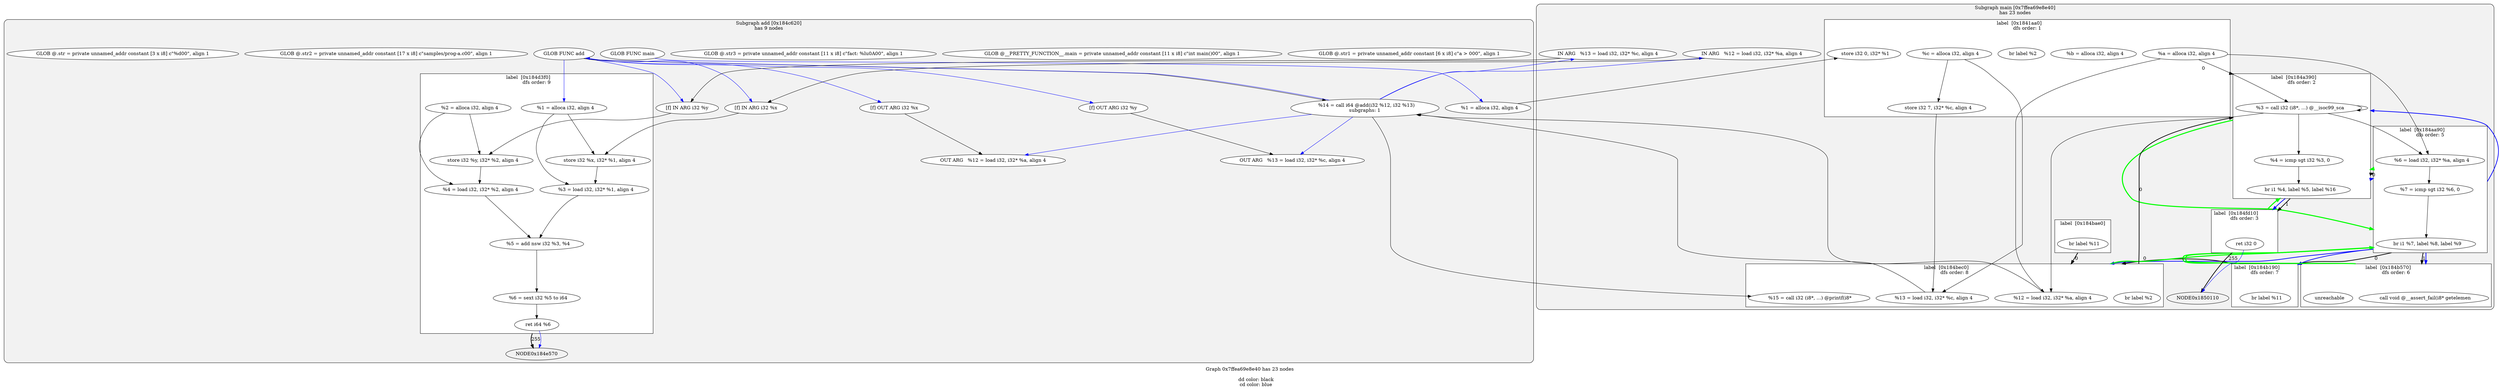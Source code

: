 digraph "DependenceGraph" {
	compound=true label="Graph 0x7ffea69e8e40 has 23 nodes\n
	dd color: black
	cd color: blue"

	/* subgraph 0x184c620 nodes */
	subgraph cluster_0x184c620 {
		style="filled, rounded" fillcolor=gray95
		label="Subgraph add [0x184c620]\nhas 9 nodes
"
		NODE0x184cdb0 [label="[f] IN ARG i32 %x" style=filled fillcolor=white]
		/* -- node 0x1845a50
		 * ------------------------------------------- */
		/* DD edges */
		NODE0x184cdb0 -> NODE0x184d960 [color="black" rank=max]
		/* CD edges */
		NODE0x184cf00 [label="[f] OUT ARG i32 %x" style=filled fillcolor=white]
		/* -- node 0x1845a50
		 * ------------------------------------------- */
		/* DD edges */
		NODE0x184cf00 -> NODE0x184f0c0 [color="black" rank=max]
		/* CD edges */
		NODE0x184d0d0 [label="[f] IN ARG i32 %y" style=filled fillcolor=white]
		/* -- node 0x1845a78
		 * ------------------------------------------- */
		/* DD edges */
		NODE0x184d0d0 -> NODE0x184db10 [color="black" rank=max]
		/* CD edges */
		NODE0x184d220 [label="[f] OUT ARG i32 %y" style=filled fillcolor=white]
		/* -- node 0x1845a78
		 * ------------------------------------------- */
		/* DD edges */
		NODE0x184d220 -> NODE0x184f560 [color="black" rank=max]
		/* CD edges */
		/* Basic Block label  [0x184d3f0] */
		subgraph cluster_bb_0x184d3f0 {
			style=filled fillcolor=white
			label="label  [0x184d3f0]		\ndfs order: 9"
			NODE0x184d600 [label="0x1845b48"]
			NODE0x184d7b0 [label="0x1845ba8"]
			NODE0x184d960 [label="0x18433c0"]
			NODE0x184db10 [label="0x1843440"]
			NODE0x184dcc0 [label="0x18434a8"]
			NODE0x184de70 [label="0x1848008"]
			NODE0x184e020 [label="0x1848080"]
			NODE0x184e1d0 [label="0x18480d8"]
			NODE0x184e380 [label="0x1848138"]
		} /* cluster_bb_0x184d3f0 */

	NODE0x184e380 -> NODE0x184e570 [penwidth=2 label="255"  ltail=cluster_bb_0x184d3f0  lhead=cluster_bb_0x184e6c0]
		NODE0x184d960 [label="  store i32 %x, i32* %1, align 4" style=filled fillcolor=white]
		/* -- node 0x18433c0
		 * ------------------------------------------- */
		/* DD edges */
		NODE0x184d960 -> NODE0x184dcc0 [color="black" rank=max]
		/* CD edges */
		NODE0x184db10 [label="  store i32 %y, i32* %2, align 4" style=filled fillcolor=white]
		/* -- node 0x1843440
		 * ------------------------------------------- */
		/* DD edges */
		NODE0x184db10 -> NODE0x184de70 [color="black" rank=max]
		/* CD edges */
		NODE0x184dcc0 [label="  %3 = load i32, i32* %1, align 4" style=filled fillcolor=white]
		/* -- node 0x18434a8
		 * ------------------------------------------- */
		/* DD edges */
		NODE0x184dcc0 -> NODE0x184e020 [color="black" rank=max]
		/* CD edges */
		NODE0x184d600 [label="  %1 = alloca i32, align 4" style=filled fillcolor=white]
		/* -- node 0x1845b48
		 * ------------------------------------------- */
		/* DD edges */
		NODE0x184d600 -> NODE0x184d960 [color="black" rank=max]
		NODE0x184d600 -> NODE0x184dcc0 [color="black" rank=max]
		/* CD edges */
		NODE0x184d7b0 [label="  %2 = alloca i32, align 4" style=filled fillcolor=white]
		/* -- node 0x1845ba8
		 * ------------------------------------------- */
		/* DD edges */
		NODE0x184d7b0 -> NODE0x184db10 [color="black" rank=max]
		NODE0x184d7b0 -> NODE0x184de70 [color="black" rank=max]
		/* CD edges */
		NODE0x184de70 [label="  %4 = load i32, i32* %2, align 4" style=filled fillcolor=white]
		/* -- node 0x1848008
		 * ------------------------------------------- */
		/* DD edges */
		NODE0x184de70 -> NODE0x184e020 [color="black" rank=max]
		/* CD edges */
		NODE0x184e020 [label="  %5 = add nsw i32 %3, %4" style=filled fillcolor=white]
		/* -- node 0x1848080
		 * ------------------------------------------- */
		/* DD edges */
		NODE0x184e020 -> NODE0x184e1d0 [color="black" rank=max]
		/* CD edges */
		NODE0x184e1d0 [label="  %6 = sext i32 %5 to i64" style=filled fillcolor=white]
		/* -- node 0x18480d8
		 * ------------------------------------------- */
		/* DD edges */
		NODE0x184e1d0 -> NODE0x184e380 [color="black" rank=max]
		/* CD edges */
		NODE0x184e380 [label="  ret i64 %6" style=filled fillcolor=white]
		/* -- node 0x1848138
		 * ------------------------------------------- */
		/* DD edges */
		/* CD edges */
		NODE0x184e380 -> NODE0x184e570 [color="blue"]
		NODE0x18412c0 [label="GLOB @.str1 = private unnamed_addr constant [6 x i8] c\"a > 0\00\", align 1" style=filled fillcolor=white]
		/* -- node 0x1840298
		 * ------------------------------------------- */
		/* DD edges */
		/* CD edges */
		NODE0x1841670 [label="GLOB @__PRETTY_FUNCTION__.main = private unnamed_addr constant [11 x i8] c\"int main()\00\", align 1" style=filled fillcolor=white]
		/* -- node 0x18421c8
		 * ------------------------------------------- */
		/* DD edges */
		/* CD edges */
		NODE0x18417c0 [label="GLOB @.str3 = private unnamed_addr constant [11 x i8] c\"fact: %lu\0A\00\", align 1" style=filled fillcolor=white]
		/* -- node 0x1842248
		 * ------------------------------------------- */
		/* DD edges */
		/* CD edges */
		NODE0x184c770 [label="GLOB FUNC add" style=filled fillcolor=white]
		/* -- node 0x1842418
		 * ------------------------------------------- */
		/* DD edges */
		NODE0x184c770 -> NODE0x184c430 [color="black" rank=max]
		/* CD edges */
		NODE0x184c770 -> NODE0x184cdb0 [color="blue"]
		NODE0x184c770 -> NODE0x184cf00 [color="blue"]
		NODE0x184c770 -> NODE0x184d0d0 [color="blue"]
		NODE0x184c770 -> NODE0x184d220 [color="blue"]
		NODE0x184c770 -> NODE0x184d600 [color="blue"]
		NODE0x1841910 [label="GLOB FUNC main" style=filled fillcolor=white]
		/* -- node 0x18424a8
		 * ------------------------------------------- */
		/* DD edges */
		/* CD edges */
		NODE0x1841910 -> NODE0x1849920 [color="blue"]
		NODE0x1841520 [label="GLOB @.str2 = private unnamed_addr constant [17 x i8] c\"samples/prog-a.c\00\", align 1" style=filled fillcolor=white]
		/* -- node 0x18427a8
		 * ------------------------------------------- */
		/* DD edges */
		/* CD edges */
		NODE0x1841120 [label="GLOB @.str = private unnamed_addr constant [3 x i8] c\"%d\00\", align 1" style=filled fillcolor=white]
		/* -- node 0x1843238
		 * ------------------------------------------- */
		/* DD edges */
		/* CD edges */
	}
	/* subgraph 0x7ffea69e8e40 nodes */
	subgraph cluster_0x7ffea69e8e40 {
		style="filled, rounded" fillcolor=gray95
		label="Subgraph main [0x7ffea69e8e40]\nhas 23 nodes
"
		/* Basic Block label  [0x1841aa0] */
		subgraph cluster_bb_0x1841aa0 {
			style=filled fillcolor=white
			label="label  [0x1841aa0]		\ndfs order: 1"
			NODE0x1849920 [label="0x1848a38"]
			NODE0x1849a70 [label="0x1848a98"]
			NODE0x1849bc0 [label="0x1848af8"]
			NODE0x1849d10 [label="0x1848b58"]
			NODE0x1849ea0 [label="0x1848bd0"]
			NODE0x184a030 [label="0x1848c50"]
			NODE0x184a1c0 [label="0x1848cb8"]
		} /* cluster_bb_0x1841aa0 */

		/* Basic Block label  [0x184a390] */
		subgraph cluster_bb_0x184a390 {
			style=filled fillcolor=white
			label="label  [0x184a390]		\ndfs order: 2"
			NODE0x184a5a0 [label="0x1848d48"]
			NODE0x184a730 [label="0x1848dd0"]
			NODE0x184a8c0 [label="0x1848e58"]
		} /* cluster_bb_0x184a390 */

		/* Basic Block label  [0x184aa90] */
		subgraph cluster_bb_0x184aa90 {
			style=filled fillcolor=white
			label="label  [0x184aa90]		\ndfs order: 5"
			NODE0x184aca0 [label="0x1848eb8"]
			NODE0x184ae30 [label="0x1848f30"]
			NODE0x184afc0 [label="0x1848fb8"]
		} /* cluster_bb_0x184aa90 */

		/* Basic Block label  [0x184b190] */
		subgraph cluster_bb_0x184b190 {
			style=filled fillcolor=white
			label="label  [0x184b190]		\ndfs order: 7"
			NODE0x184b3a0 [label="0x1849018"]
		} /* cluster_bb_0x184b190 */

		/* Basic Block label  [0x184b570] */
		subgraph cluster_bb_0x184b570 {
			style=filled fillcolor=white
			label="label  [0x184b570]		\ndfs order: 6"
			NODE0x184b780 [label="0x18490d8"]
			NODE0x184b910 [label="0x1849130"]
		} /* cluster_bb_0x184b570 */

		/* Basic Block label  [0x184bae0] */
		subgraph cluster_bb_0x184bae0 {
			style=filled fillcolor=white
			label="label  [0x184bae0]"
			NODE0x184bcf0 [label="0x1849188"]
		} /* cluster_bb_0x184bae0 */

		/* Basic Block label  [0x184bec0] */
		subgraph cluster_bb_0x184bec0 {
			style=filled fillcolor=white
			label="label  [0x184bec0]		\ndfs order: 8"
			NODE0x184c0d0 [label="0x18491e8"]
			NODE0x184c280 [label="0x18476e8"]
			NODE0x184c430 [label="0x1847778"]
			NODE0x184f940 [label="0x1847818"]
			NODE0x184fb20 [label="0x1847888"]
		} /* cluster_bb_0x184bec0 */

		/* Basic Block label  [0x184fd10] */
		subgraph cluster_bb_0x184fd10 {
			style=filled fillcolor=white
			label="label  [0x184fd10]		\ndfs order: 3"
			NODE0x184ff20 [label="0x18478e8"]
		} /* cluster_bb_0x184fd10 */

	NODE0x184a1c0 -> NODE0x184a5a0 [penwidth=2 label="0"  ltail=cluster_bb_0x1841aa0  lhead=cluster_bb_0x184a390]
	NODE0x184a8c0 -> NODE0x184aca0 [penwidth=2 label="0"  ltail=cluster_bb_0x184a390  lhead=cluster_bb_0x184aa90]
	NODE0x184a8c0 -> NODE0x184ff20 [penwidth=2 label="1"  ltail=cluster_bb_0x184a390  lhead=cluster_bb_0x184fd10]
	NODE0x184a8c0 -> NODE0x184aca0 [penwidth=2 color=blue  ltail=cluster_bb_0x184a390  lhead=cluster_bb_0x184aa90]
	NODE0x184a8c0 -> NODE0x184ff20 [penwidth=2 color=blue  ltail=cluster_bb_0x184a390  lhead=cluster_bb_0x184fd10]
	/* post-dominance frontiers */
NODE0x184a5a0 -> NODE0x184afc0 [penwidth=3 color=green  ltail=cluster_bb_0x184a390  lhead=cluster_bb_0x184aa90 constraint=false]
	NODE0x184afc0 -> NODE0x184b3a0 [penwidth=2 label="0"  ltail=cluster_bb_0x184aa90  lhead=cluster_bb_0x184b190]
	NODE0x184afc0 -> NODE0x184b780 [penwidth=2 label="1"  ltail=cluster_bb_0x184aa90  lhead=cluster_bb_0x184b570]
	NODE0x184afc0 -> NODE0x184a5a0 [penwidth=2 color=blue  ltail=cluster_bb_0x184aa90  lhead=cluster_bb_0x184a390]
	NODE0x184afc0 -> NODE0x184b3a0 [penwidth=2 color=blue  ltail=cluster_bb_0x184aa90  lhead=cluster_bb_0x184b190]
	NODE0x184afc0 -> NODE0x184b780 [penwidth=2 color=blue  ltail=cluster_bb_0x184aa90  lhead=cluster_bb_0x184b570]
	NODE0x184afc0 -> NODE0x184c0d0 [penwidth=2 color=blue  ltail=cluster_bb_0x184aa90  lhead=cluster_bb_0x184bec0]
	/* post-dominance frontiers */
NODE0x184aca0 -> NODE0x184a8c0 [penwidth=3 color=green  ltail=cluster_bb_0x184aa90  lhead=cluster_bb_0x184a390 constraint=false]
	NODE0x184b3a0 -> NODE0x184c0d0 [penwidth=2 label="0"  ltail=cluster_bb_0x184b190  lhead=cluster_bb_0x184bec0]
	/* post-dominance frontiers */
NODE0x184b3a0 -> NODE0x184afc0 [penwidth=3 color=green  ltail=cluster_bb_0x184b190  lhead=cluster_bb_0x184aa90 constraint=false]
	/* post-dominance frontiers */
NODE0x184b780 -> NODE0x184afc0 [penwidth=3 color=green  ltail=cluster_bb_0x184b570  lhead=cluster_bb_0x184aa90 constraint=false]
	NODE0x184bcf0 -> NODE0x184c0d0 [penwidth=2 label="0"  ltail=cluster_bb_0x184bae0  lhead=cluster_bb_0x184bec0]
	NODE0x184fb20 -> NODE0x184a5a0 [penwidth=2 label="0"  ltail=cluster_bb_0x184bec0  lhead=cluster_bb_0x184a390]
	/* post-dominance frontiers */
NODE0x184c0d0 -> NODE0x184afc0 [penwidth=3 color=green  ltail=cluster_bb_0x184bec0  lhead=cluster_bb_0x184aa90 constraint=false]
	NODE0x184ff20 -> NODE0x1850110 [penwidth=2 label="255"  ltail=cluster_bb_0x184fd10  lhead=cluster_bb_0x1850260]
	/* post-dominance frontiers */
NODE0x184ff20 -> NODE0x184a8c0 [penwidth=3 color=green  ltail=cluster_bb_0x184fd10  lhead=cluster_bb_0x184a390 constraint=false]
		NODE0x184c280 [label="  %13 = load i32, i32* %c, align 4" style=filled fillcolor=white]
		/* -- node 0x18476e8
		 * ------------------------------------------- */
		/* DD edges */
		NODE0x184c280 -> NODE0x184c430 [color="black" rank=max]
		/* CD edges */
		NODE0x184c430 [label="  %14 = call i64 @add(i32 %12, i32 %13)\nsubgraphs: 1" style=filled fillcolor=white]
		NODE0x184f410 [label="IN ARG   %13 = load i32, i32* %c, align 4" style=filled fillcolor=white]
		/* -- node 0x18476e8
		 * ------------------------------------------- */
		/* DD edges */
		NODE0x184f410 -> NODE0x184d0d0 [color="black" rank=max]
		/* CD edges */
		NODE0x184f560 [label="OUT ARG   %13 = load i32, i32* %c, align 4" style=filled fillcolor=white]
		/* -- node 0x18476e8
		 * ------------------------------------------- */
		/* DD edges */
		/* CD edges */
		NODE0x184ef70 [label="IN ARG   %12 = load i32, i32* %a, align 4" style=filled fillcolor=white]
		/* -- node 0x18491e8
		 * ------------------------------------------- */
		/* DD edges */
		NODE0x184ef70 -> NODE0x184cdb0 [color="black" rank=max]
		/* CD edges */
		NODE0x184f0c0 [label="OUT ARG   %12 = load i32, i32* %a, align 4" style=filled fillcolor=white]
		/* -- node 0x18491e8
		 * ------------------------------------------- */
		/* DD edges */
		/* CD edges */
		/* -- node 0x1847778
		 * ------------------------------------------- */
		/* DD edges */
		NODE0x184c430 -> NODE0x184f940 [color="black" rank=max]
		/* CD edges */
		NODE0x184c430 -> NODE0x184c770 [color="blue"]
		NODE0x184c430 -> NODE0x184ef70 [color="blue"]
		NODE0x184c430 -> NODE0x184f0c0 [color="blue"]
		NODE0x184c430 -> NODE0x184f410 [color="blue"]
		NODE0x184c430 -> NODE0x184f560 [color="blue"]
		NODE0x184f940 [label="  %15 = call i32 (i8*, ...) @printf(i8* " style=filled fillcolor=white]
		/* -- node 0x1847818
		 * ------------------------------------------- */
		/* DD edges */
		/* CD edges */
		NODE0x184fb20 [label="  br label %2" style=filled fillcolor=white]
		/* -- node 0x1847888
		 * ------------------------------------------- */
		/* DD edges */
		/* CD edges */
		NODE0x184ff20 [label="  ret i32 0" style=filled fillcolor=white]
		/* -- node 0x18478e8
		 * ------------------------------------------- */
		/* DD edges */
		/* CD edges */
		NODE0x184ff20 -> NODE0x1850110 [color="blue"]
		NODE0x1849920 [label="  %1 = alloca i32, align 4" style=filled fillcolor=white]
		/* -- node 0x1848a38
		 * ------------------------------------------- */
		/* DD edges */
		NODE0x1849920 -> NODE0x1849ea0 [color="black" rank=max]
		/* CD edges */
		NODE0x1849a70 [label="  %a = alloca i32, align 4" style=filled fillcolor=white]
		/* -- node 0x1848a98
		 * ------------------------------------------- */
		/* DD edges */
		NODE0x1849a70 -> NODE0x184a5a0 [color="black" rank=max]
		NODE0x1849a70 -> NODE0x184aca0 [color="black" rank=max]
		NODE0x1849a70 -> NODE0x184c0d0 [color="black" rank=max]
		/* CD edges */
		NODE0x1849bc0 [label="  %b = alloca i32, align 4" style=filled fillcolor=white]
		/* -- node 0x1848af8
		 * ------------------------------------------- */
		/* DD edges */
		/* CD edges */
		NODE0x1849d10 [label="  %c = alloca i32, align 4" style=filled fillcolor=white]
		/* -- node 0x1848b58
		 * ------------------------------------------- */
		/* DD edges */
		NODE0x1849d10 -> NODE0x184a030 [color="black" rank=max]
		NODE0x1849d10 -> NODE0x184c280 [color="black" rank=max]
		/* CD edges */
		NODE0x1849ea0 [label="  store i32 0, i32* %1" style=filled fillcolor=white]
		/* -- node 0x1848bd0
		 * ------------------------------------------- */
		/* DD edges */
		/* CD edges */
		NODE0x184a030 [label="  store i32 7, i32* %c, align 4" style=filled fillcolor=white]
		/* -- node 0x1848c50
		 * ------------------------------------------- */
		/* DD edges */
		NODE0x184a030 -> NODE0x184c280 [color="black" rank=max]
		/* CD edges */
		NODE0x184a1c0 [label="  br label %2" style=filled fillcolor=white]
		/* -- node 0x1848cb8
		 * ------------------------------------------- */
		/* DD edges */
		/* CD edges */
		NODE0x184a5a0 [label="  %3 = call i32 (i8*, ...) @__isoc99_sca" style=filled fillcolor=white]
		/* -- node 0x1848d48
		 * ------------------------------------------- */
		/* DD edges */
		NODE0x184a5a0 -> NODE0x184a5a0 [color="black" rank=max]
		NODE0x184a5a0 -> NODE0x184a730 [color="black" rank=max]
		NODE0x184a5a0 -> NODE0x184aca0 [color="black" rank=max]
		NODE0x184a5a0 -> NODE0x184c0d0 [color="black" rank=max]
		/* CD edges */
		NODE0x184a730 [label="  %4 = icmp sgt i32 %3, 0" style=filled fillcolor=white]
		/* -- node 0x1848dd0
		 * ------------------------------------------- */
		/* DD edges */
		NODE0x184a730 -> NODE0x184a8c0 [color="black" rank=max]
		/* CD edges */
		NODE0x184a8c0 [label="  br i1 %4, label %5, label %16" style=filled fillcolor=white]
		/* -- node 0x1848e58
		 * ------------------------------------------- */
		/* DD edges */
		/* CD edges */
		NODE0x184aca0 [label="  %6 = load i32, i32* %a, align 4" style=filled fillcolor=white]
		/* -- node 0x1848eb8
		 * ------------------------------------------- */
		/* DD edges */
		NODE0x184aca0 -> NODE0x184ae30 [color="black" rank=max]
		/* CD edges */
		NODE0x184ae30 [label="  %7 = icmp sgt i32 %6, 0" style=filled fillcolor=white]
		/* -- node 0x1848f30
		 * ------------------------------------------- */
		/* DD edges */
		NODE0x184ae30 -> NODE0x184afc0 [color="black" rank=max]
		/* CD edges */
		NODE0x184afc0 [label="  br i1 %7, label %8, label %9" style=filled fillcolor=white]
		/* -- node 0x1848fb8
		 * ------------------------------------------- */
		/* DD edges */
		/* CD edges */
		NODE0x184b3a0 [label="  br label %11" style=filled fillcolor=white]
		/* -- node 0x1849018
		 * ------------------------------------------- */
		/* DD edges */
		/* CD edges */
		NODE0x184b780 [label="  call void @__assert_fail(i8* getelemen" style=filled fillcolor=white]
		/* -- node 0x18490d8
		 * ------------------------------------------- */
		/* DD edges */
		/* CD edges */
		NODE0x184b910 [label="  unreachable" style=filled fillcolor=white]
		/* -- node 0x1849130
		 * ------------------------------------------- */
		/* DD edges */
		/* CD edges */
		NODE0x184bcf0 [label="  br label %11" style=filled fillcolor=white]
		/* -- node 0x1849188
		 * ------------------------------------------- */
		/* DD edges */
		/* CD edges */
		NODE0x184c0d0 [label="  %12 = load i32, i32* %a, align 4" style=filled fillcolor=white]
		/* -- node 0x18491e8
		 * ------------------------------------------- */
		/* DD edges */
		NODE0x184c0d0 -> NODE0x184c430 [color="black" rank=max]
		/* CD edges */
	}
}
